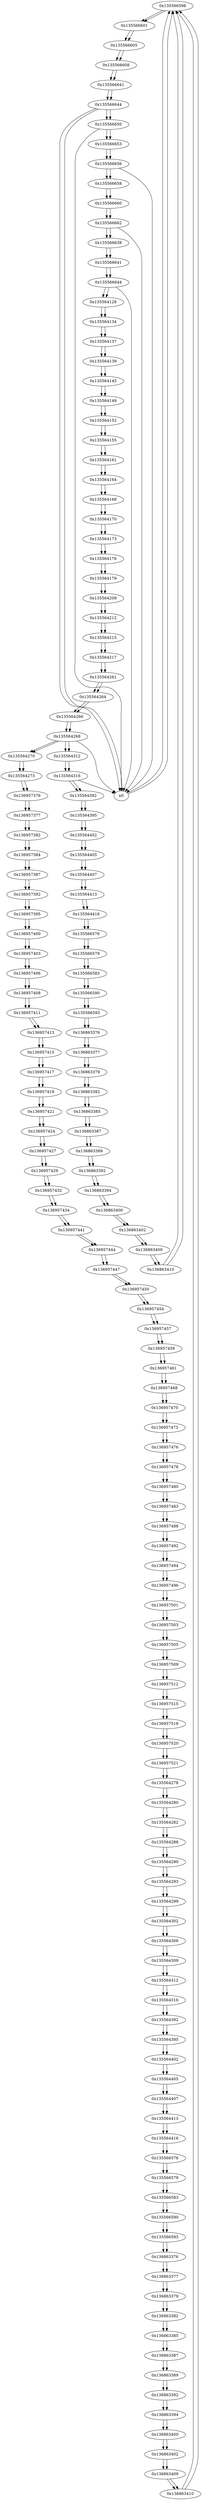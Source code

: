 digraph G{
/* nodes */
  n1 [label="0x135566598"]
  n2 [label="0x135566601"]
  n3 [label="0x135566605"]
  n4 [label="0x135566608"]
  n5 [label="0x135566641"]
  n6 [label="0x135566644"]
  n7 [label="0x135566650"]
  n8 [label="0x135566653"]
  n9 [label="0x135566656"]
  n10 [label="0x135566658"]
  n11 [label="0x135566660"]
  n12 [label="0x135566662"]
  n13 [label="0x135566638"]
  n14 [label="0x135566641"]
  n15 [label="0x135566644"]
  n16 [label="0x135564128"]
  n17 [label="0x135564134"]
  n18 [label="0x135564137"]
  n19 [label="0x135564139"]
  n20 [label="0x135564145"]
  n21 [label="0x135564149"]
  n22 [label="0x135564152"]
  n23 [label="0x135564155"]
  n24 [label="0x135564161"]
  n25 [label="0x135564164"]
  n26 [label="0x135564168"]
  n27 [label="0x135564170"]
  n28 [label="0x135564173"]
  n29 [label="0x135564176"]
  n30 [label="0x135564179"]
  n31 [label="0x135564209"]
  n32 [label="0x135564212"]
  n33 [label="0x135564215"]
  n34 [label="0x135564217"]
  n35 [label="0x135564261"]
  n36 [label="0x135564264"]
  n37 [label="0x135564266"]
  n38 [label="0x135564268"]
  n39 [label="0x135564312"]
  n40 [label="0x135564316"]
  n41 [label="0x135564392"]
  n42 [label="0x135564395"]
  n43 [label="0x135564402"]
  n44 [label="0x135564405"]
  n45 [label="0x135564407"]
  n46 [label="0x135564413"]
  n47 [label="0x135564416"]
  n48 [label="0x135566576"]
  n49 [label="0x135566579"]
  n50 [label="0x135566583"]
  n51 [label="0x135566590"]
  n52 [label="0x135566593"]
  n53 [label="0x136863376"]
  n54 [label="0x136863377"]
  n55 [label="0x136863379"]
  n56 [label="0x136863382"]
  n57 [label="0x136863385"]
  n58 [label="0x136863387"]
  n59 [label="0x136863389"]
  n60 [label="0x136863392"]
  n61 [label="0x136863394"]
  n62 [label="0x136863400"]
  n63 [label="0x136863402"]
  n64 [label="0x136863409"]
  n65 [label="0x136863410"]
  n66 [label="0x135564270"]
  n67 [label="0x135564273"]
  n68 [label="0x136957376"]
  n69 [label="0x136957377"]
  n70 [label="0x136957382"]
  n71 [label="0x136957384"]
  n72 [label="0x136957387"]
  n73 [label="0x136957392"]
  n74 [label="0x136957395"]
  n75 [label="0x136957400"]
  n76 [label="0x136957403"]
  n77 [label="0x136957406"]
  n78 [label="0x136957408"]
  n79 [label="0x136957411"]
  n80 [label="0x136957413"]
  n81 [label="0x136957415"]
  n82 [label="0x136957417"]
  n83 [label="0x136957419"]
  n84 [label="0x136957421"]
  n85 [label="0x136957424"]
  n86 [label="0x136957427"]
  n87 [label="0x136957429"]
  n88 [label="0x136957432"]
  n89 [label="0x136957434"]
  n90 [label="0x136957441"]
  n91 [label="0x136957444"]
  n92 [label="0x136957447"]
  n93 [label="0x136957450"]
  n94 [label="0x136957454"]
  n95 [label="0x136957457"]
  n96 [label="0x136957459"]
  n97 [label="0x136957461"]
  n98 [label="0x136957468"]
  n99 [label="0x136957470"]
  n100 [label="0x136957473"]
  n101 [label="0x136957476"]
  n102 [label="0x136957478"]
  n103 [label="0x136957480"]
  n104 [label="0x136957483"]
  n105 [label="0x136957488"]
  n106 [label="0x136957492"]
  n107 [label="0x136957494"]
  n108 [label="0x136957496"]
  n109 [label="0x136957501"]
  n110 [label="0x136957503"]
  n111 [label="0x136957505"]
  n112 [label="0x136957509"]
  n113 [label="0x136957512"]
  n114 [label="0x136957515"]
  n115 [label="0x136957518"]
  n116 [label="0x136957520"]
  n117 [label="0x136957521"]
  n118 [label="0x135564278"]
  n119 [label="0x135564280"]
  n120 [label="0x135564282"]
  n121 [label="0x135564288"]
  n122 [label="0x135564290"]
  n123 [label="0x135564293"]
  n124 [label="0x135564299"]
  n125 [label="0x135564302"]
  n126 [label="0x135564306"]
  n127 [label="0x135564309"]
  n128 [label="0x135564312"]
  n129 [label="0x135564316"]
  n130 [label="0x135564392"]
  n131 [label="0x135564395"]
  n132 [label="0x135564402"]
  n133 [label="0x135564405"]
  n134 [label="0x135564407"]
  n135 [label="0x135564413"]
  n136 [label="0x135564416"]
  n137 [label="0x135566576"]
  n138 [label="0x135566579"]
  n139 [label="0x135566583"]
  n140 [label="0x135566590"]
  n141 [label="0x135566593"]
  n142 [label="0x136863376"]
  n143 [label="0x136863377"]
  n144 [label="0x136863379"]
  n145 [label="0x136863382"]
  n146 [label="0x136863385"]
  n147 [label="0x136863387"]
  n148 [label="0x136863389"]
  n149 [label="0x136863392"]
  n150 [label="0x136863394"]
  n151 [label="0x136863400"]
  n152 [label="0x136863402"]
  n153 [label="0x136863409"]
  n154 [label="0x136863410"]
/* edges */
n1 -> n2;
n154 -> n1;
n65 -> n1;
n0 -> n1;
n0 -> n1;
n2 -> n3;
n1 -> n2;
n3 -> n4;
n2 -> n3;
n4 -> n5;
n3 -> n4;
n5 -> n6;
n4 -> n5;
n6 -> n7;
n6 -> n0;
n6 -> n0;
n5 -> n6;
n7 -> n8;
n7 -> n0;
n6 -> n7;
n8 -> n9;
n7 -> n8;
n9 -> n10;
n9 -> n0;
n8 -> n9;
n10 -> n11;
n9 -> n10;
n11 -> n12;
n10 -> n11;
n12 -> n13;
n12 -> n0;
n11 -> n12;
n13 -> n14;
n12 -> n13;
n14 -> n15;
n13 -> n14;
n15 -> n16;
n15 -> n0;
n14 -> n15;
n16 -> n17;
n15 -> n16;
n17 -> n18;
n16 -> n17;
n18 -> n19;
n17 -> n18;
n19 -> n20;
n18 -> n19;
n20 -> n21;
n19 -> n20;
n21 -> n22;
n20 -> n21;
n22 -> n23;
n21 -> n22;
n23 -> n24;
n22 -> n23;
n24 -> n25;
n23 -> n24;
n25 -> n26;
n24 -> n25;
n26 -> n27;
n25 -> n26;
n27 -> n28;
n26 -> n27;
n28 -> n29;
n27 -> n28;
n29 -> n30;
n28 -> n29;
n30 -> n31;
n29 -> n30;
n31 -> n32;
n30 -> n31;
n32 -> n33;
n31 -> n32;
n33 -> n34;
n32 -> n33;
n34 -> n35;
n33 -> n34;
n35 -> n36;
n34 -> n35;
n36 -> n37;
n35 -> n36;
n37 -> n38;
n36 -> n37;
n38 -> n39;
n38 -> n66;
n38 -> n0;
n37 -> n38;
n39 -> n40;
n38 -> n39;
n40 -> n41;
n40 -> n0;
n39 -> n40;
n41 -> n42;
n40 -> n41;
n42 -> n43;
n41 -> n42;
n43 -> n44;
n42 -> n43;
n44 -> n45;
n43 -> n44;
n45 -> n46;
n44 -> n45;
n46 -> n47;
n45 -> n46;
n47 -> n48;
n46 -> n47;
n48 -> n49;
n47 -> n48;
n49 -> n50;
n48 -> n49;
n50 -> n51;
n49 -> n50;
n51 -> n52;
n50 -> n51;
n52 -> n53;
n51 -> n52;
n53 -> n54;
n52 -> n53;
n54 -> n55;
n53 -> n54;
n55 -> n56;
n54 -> n55;
n56 -> n57;
n55 -> n56;
n57 -> n58;
n56 -> n57;
n58 -> n59;
n57 -> n58;
n59 -> n60;
n58 -> n59;
n60 -> n61;
n59 -> n60;
n61 -> n62;
n60 -> n61;
n62 -> n63;
n61 -> n62;
n63 -> n64;
n62 -> n63;
n64 -> n65;
n63 -> n64;
n65 -> n1;
n64 -> n65;
n66 -> n67;
n38 -> n66;
n67 -> n68;
n66 -> n67;
n68 -> n69;
n67 -> n68;
n69 -> n70;
n68 -> n69;
n70 -> n71;
n69 -> n70;
n71 -> n72;
n70 -> n71;
n72 -> n73;
n71 -> n72;
n73 -> n74;
n72 -> n73;
n74 -> n75;
n73 -> n74;
n75 -> n76;
n74 -> n75;
n76 -> n77;
n75 -> n76;
n77 -> n78;
n76 -> n77;
n78 -> n79;
n77 -> n78;
n79 -> n80;
n78 -> n79;
n80 -> n81;
n79 -> n80;
n81 -> n82;
n80 -> n81;
n82 -> n83;
n81 -> n82;
n83 -> n84;
n82 -> n83;
n84 -> n85;
n83 -> n84;
n85 -> n86;
n84 -> n85;
n86 -> n87;
n85 -> n86;
n87 -> n88;
n86 -> n87;
n88 -> n89;
n87 -> n88;
n89 -> n90;
n88 -> n89;
n90 -> n91;
n89 -> n90;
n91 -> n92;
n90 -> n91;
n92 -> n93;
n91 -> n92;
n93 -> n94;
n92 -> n93;
n94 -> n95;
n93 -> n94;
n95 -> n96;
n94 -> n95;
n96 -> n97;
n95 -> n96;
n97 -> n98;
n96 -> n97;
n98 -> n99;
n97 -> n98;
n99 -> n100;
n98 -> n99;
n100 -> n101;
n99 -> n100;
n101 -> n102;
n100 -> n101;
n102 -> n103;
n101 -> n102;
n103 -> n104;
n102 -> n103;
n104 -> n105;
n103 -> n104;
n105 -> n106;
n104 -> n105;
n106 -> n107;
n105 -> n106;
n107 -> n108;
n106 -> n107;
n108 -> n109;
n107 -> n108;
n109 -> n110;
n108 -> n109;
n110 -> n111;
n109 -> n110;
n111 -> n112;
n110 -> n111;
n112 -> n113;
n111 -> n112;
n113 -> n114;
n112 -> n113;
n114 -> n115;
n113 -> n114;
n115 -> n116;
n114 -> n115;
n116 -> n117;
n115 -> n116;
n117 -> n118;
n116 -> n117;
n118 -> n119;
n117 -> n118;
n119 -> n120;
n118 -> n119;
n120 -> n121;
n119 -> n120;
n121 -> n122;
n120 -> n121;
n122 -> n123;
n121 -> n122;
n123 -> n124;
n122 -> n123;
n124 -> n125;
n123 -> n124;
n125 -> n126;
n124 -> n125;
n126 -> n127;
n125 -> n126;
n127 -> n128;
n126 -> n127;
n128 -> n129;
n127 -> n128;
n129 -> n130;
n128 -> n129;
n130 -> n131;
n129 -> n130;
n131 -> n132;
n130 -> n131;
n132 -> n133;
n131 -> n132;
n133 -> n134;
n132 -> n133;
n134 -> n135;
n133 -> n134;
n135 -> n136;
n134 -> n135;
n136 -> n137;
n135 -> n136;
n137 -> n138;
n136 -> n137;
n138 -> n139;
n137 -> n138;
n139 -> n140;
n138 -> n139;
n140 -> n141;
n139 -> n140;
n141 -> n142;
n140 -> n141;
n142 -> n143;
n141 -> n142;
n143 -> n144;
n142 -> n143;
n144 -> n145;
n143 -> n144;
n145 -> n146;
n144 -> n145;
n146 -> n147;
n145 -> n146;
n147 -> n148;
n146 -> n147;
n148 -> n149;
n147 -> n148;
n149 -> n150;
n148 -> n149;
n150 -> n151;
n149 -> n150;
n151 -> n152;
n150 -> n151;
n152 -> n153;
n151 -> n152;
n153 -> n154;
n152 -> n153;
n154 -> n1;
n153 -> n154;
}
